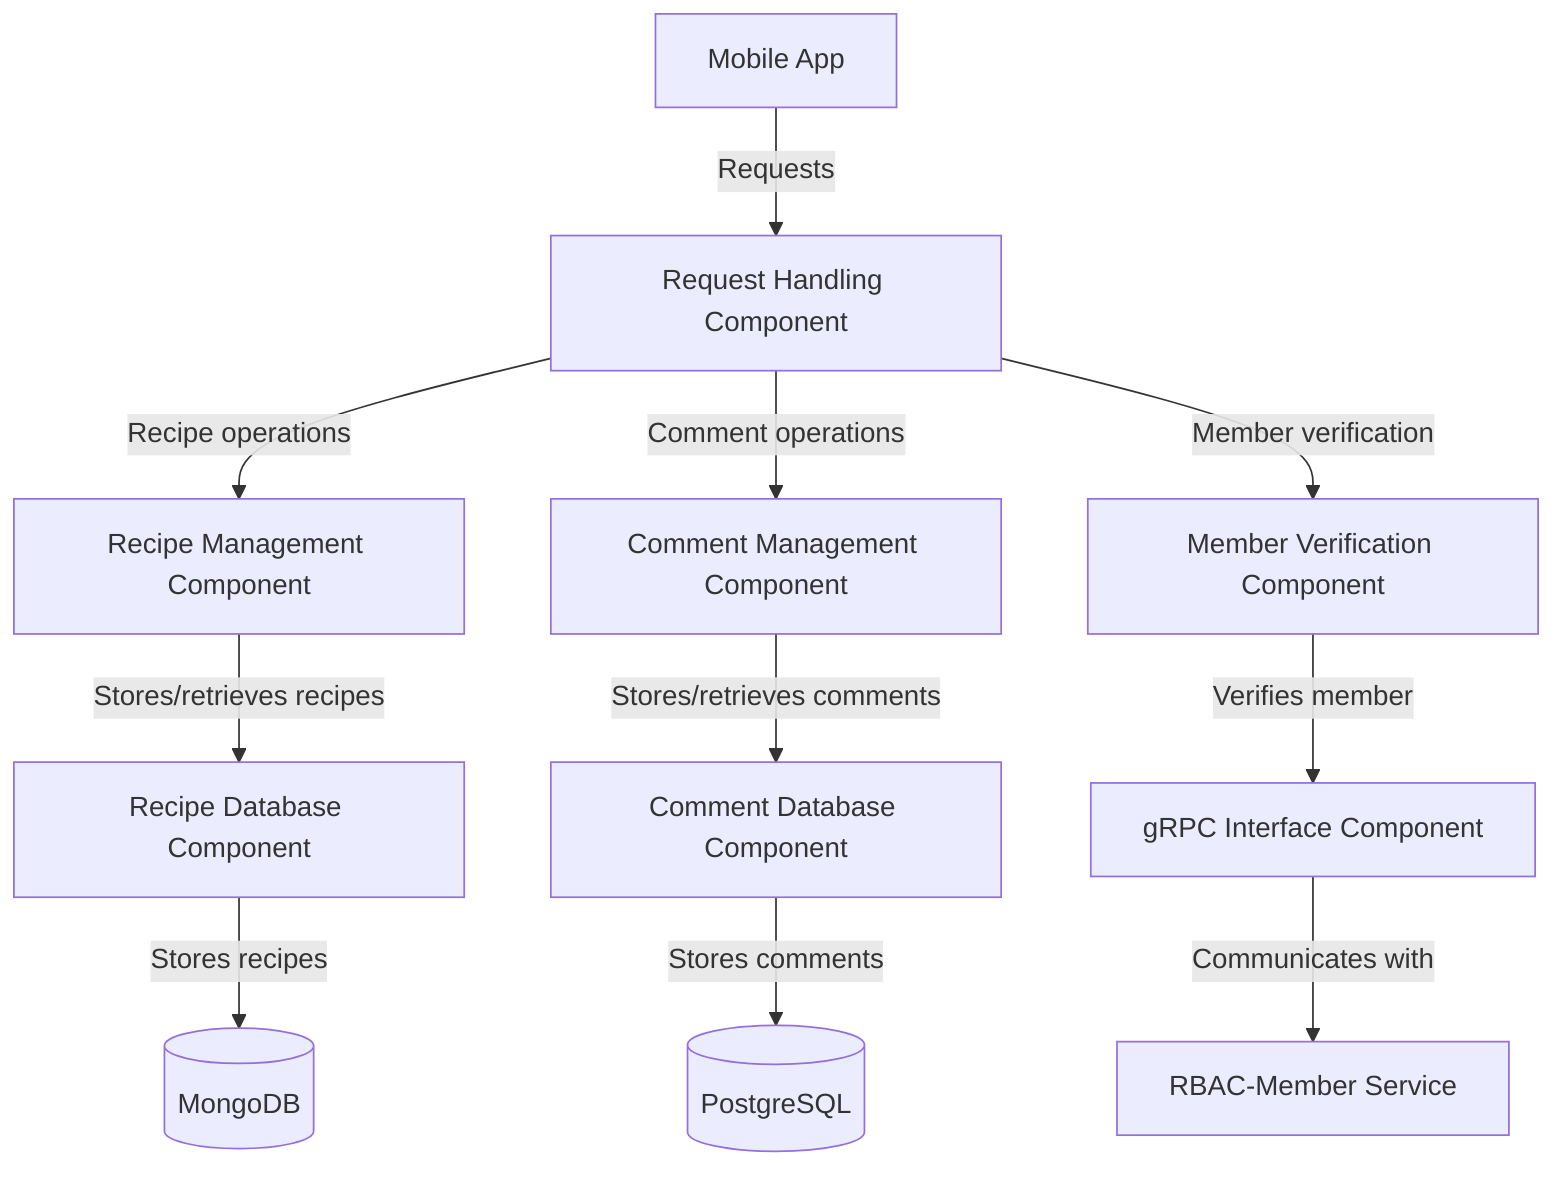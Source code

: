 graph TD
    MA[Mobile App] -->|Requests| RH[Request Handling Component]
    RH -->|Recipe operations| RM[Recipe Management Component]
    RH -->|Comment operations| CM[Comment Management Component]
    RH -->|Member verification| MV[Member Verification Component]
    RM -->|Stores/retrieves recipes| RDB[Recipe Database Component]
    CM -->|Stores/retrieves comments| CDB[Comment Database Component]
    MV -->|Verifies member| GRPC[gRPC Interface Component]
    RDB -->|Stores recipes| MDB[(MongoDB)]
    CDB -->|Stores comments| PG[(PostgreSQL)]
    GRPC -->|Communicates with| RBAC[RBAC-Member Service]